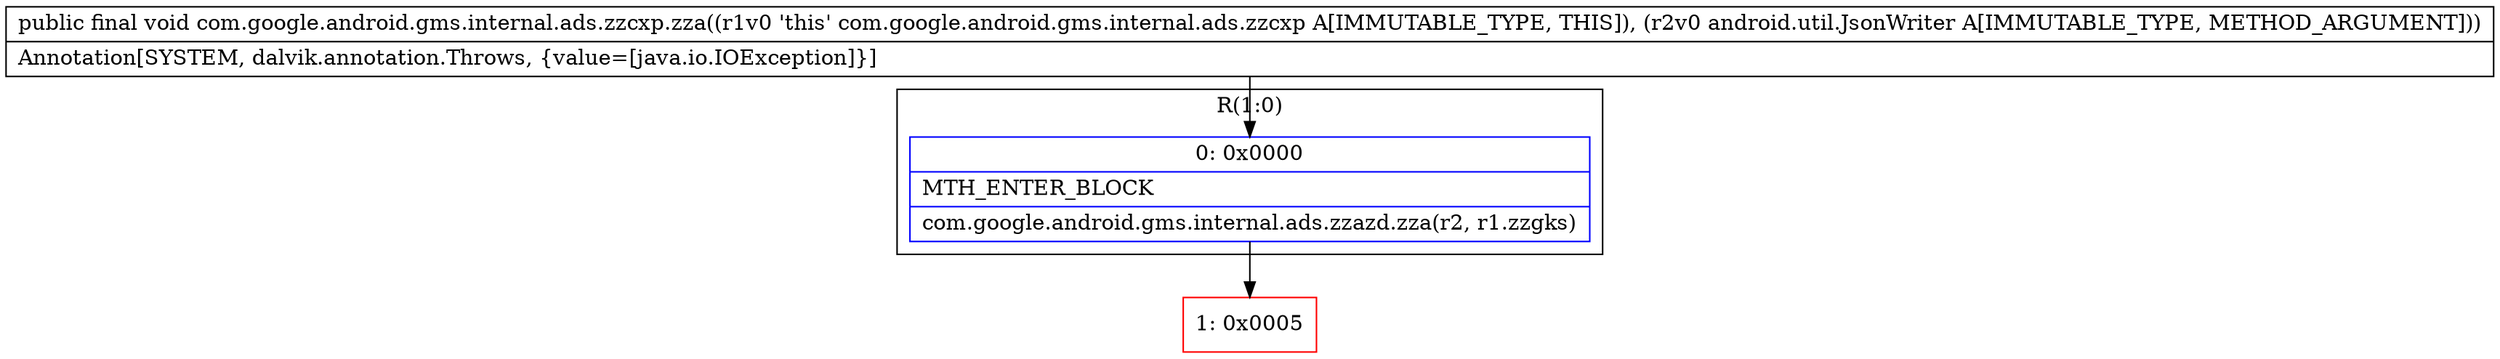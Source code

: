 digraph "CFG forcom.google.android.gms.internal.ads.zzcxp.zza(Landroid\/util\/JsonWriter;)V" {
subgraph cluster_Region_1447139639 {
label = "R(1:0)";
node [shape=record,color=blue];
Node_0 [shape=record,label="{0\:\ 0x0000|MTH_ENTER_BLOCK\l|com.google.android.gms.internal.ads.zzazd.zza(r2, r1.zzgks)\l}"];
}
Node_1 [shape=record,color=red,label="{1\:\ 0x0005}"];
MethodNode[shape=record,label="{public final void com.google.android.gms.internal.ads.zzcxp.zza((r1v0 'this' com.google.android.gms.internal.ads.zzcxp A[IMMUTABLE_TYPE, THIS]), (r2v0 android.util.JsonWriter A[IMMUTABLE_TYPE, METHOD_ARGUMENT]))  | Annotation[SYSTEM, dalvik.annotation.Throws, \{value=[java.io.IOException]\}]\l}"];
MethodNode -> Node_0;
Node_0 -> Node_1;
}

